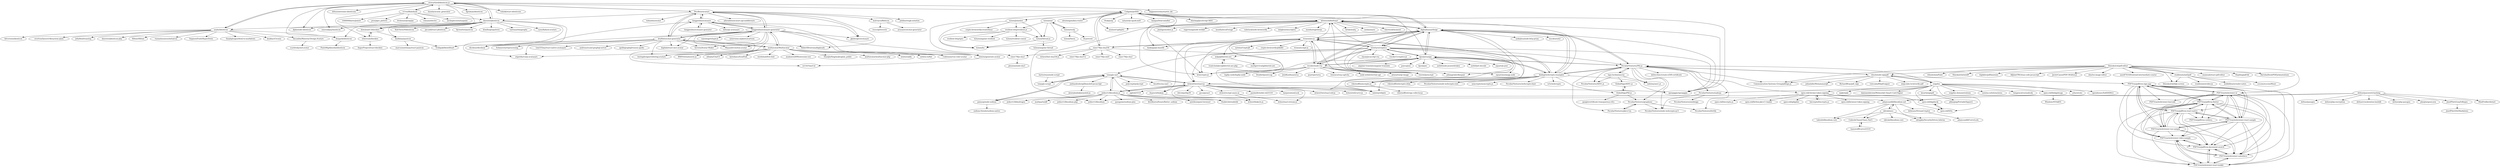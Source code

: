 digraph G {
"stewartlord/identicon.js" -> "dmester/jdenticon"
"stewartlord/identicon.js" -> "yzalis/Identicon"
"stewartlord/identicon.js" -> "download13/blockies"
"stewartlord/identicon.js" -> "donpark/identicon"
"stewartlord/identicon.js" -> "drhus/awesome-identicons"
"stewartlord/identicon.js" -> "Ajido/node-identicon"
"stewartlord/identicon.js" -> "emeraldpay/hashicon"
"stewartlord/identicon.js" -> "haoziiy/avatar_generator"
"stewartlord/identicon.js" -> "e1ven/Robohash"
"stewartlord/identicon.js" -> "dgraham/identicon"
"stewartlord/identicon.js" -> "DiceBear/avatars"
"stewartlord/identicon.js" -> "tuhnik/react-identicons"
"stewartlord/identicon.js" -> "Caligatio/jsSHA"
"stewartlord/identicon.js" -> "ethereum/blockies"
"stewartlord/identicon.js" -> "dappuniversity/starter_kit" ["e"=1]
"ivantcholakov/gibberish-aes-php" -> "mdp/gibberish-aes"
"mdp/gibberish-aes" -> "ivantcholakov/gibberish-aes-php"
"mdp/gibberish-aes" -> "markpercival/gibberish-aes"
"Caligatio/jsSHA" -> "bitwiseshiftleft/sjcl"
"Caligatio/jsSHA" -> "blueimp/JavaScript-MD5" ["e"=1]
"Caligatio/jsSHA" -> "dankogai/js-base64" ["e"=1]
"Caligatio/jsSHA" -> "digitalbazaar/forge"
"Caligatio/jsSHA" -> "h2non/jshashes"
"Caligatio/jsSHA" -> "brix/crypto-js" ["e"=1]
"Caligatio/jsSHA" -> "emn178/js-sha256"
"Caligatio/jsSHA" -> "openpgpjs/openpgpjs" ["e"=1]
"Caligatio/jsSHA" -> "alexmingoia/koa-router" ["e"=1]
"Caligatio/jsSHA" -> "emn178/js-sha3"
"Caligatio/jsSHA" -> "wwwtyro/cryptico"
"Caligatio/jsSHA" -> "mishoo/UglifyJS2" ["e"=1]
"Caligatio/jsSHA" -> "Stuk/jszip" ["e"=1]
"Caligatio/jsSHA" -> "satazor/js-spark-md5" ["e"=1]
"Caligatio/jsSHA" -> "kangax/html-minifier" ["e"=1]
"DiceBear/avatars" -> "fangpenlin/avataaars"
"DiceBear/avatars" -> "fangpenlin/avataaars-generator"
"DiceBear/avatars" -> "adorableio/avatars-api-middleware"
"DiceBear/avatars" -> "draftbit/avatar-generator"
"DiceBear/avatars" -> "matveyco/8biticon"
"DiceBear/avatars" -> "stewartlord/identicon.js"
"DiceBear/avatars" -> "gkoberger/avataaars"
"DiceBear/avatars" -> "RobertBroersma/bigheads" ["e"=1]
"DiceBear/avatars" -> "pshihn/rough-notation" ["e"=1]
"DiceBear/avatars" -> "tobiaslins/avatar"
"DiceBear/avatars" -> "dmester/jdenticon"
"fangpenlin/avataaars-generator" -> "fangpenlin/avataaars"
"fangpenlin/avataaars-generator" -> "draftbit/avatar-generator"
"fangpenlin/avataaars-generator" -> "multiavatar/Multiavatar"
"fangpenlin/avataaars-generator" -> "Codennnn/vue-color-avatar" ["e"=1]
"fangpenlin/avataaars-generator" -> "DiceBear/avatars"
"fangpenlin/avataaars-generator" -> "favrora/Avatar-Maker"
"fangpenlin/avataaars-generator" -> "dicebear/dicebear" ["e"=1]
"fangpenlin/avataaars-generator" -> "camwiegert/typical" ["e"=1]
"fangpenlin/avataaars-generator" -> "loweisz/generate-avatar"
"fangpenlin/avataaars-generator" -> "gkoberger/avataaars"
"fangpenlin/avataaars-generator" -> "Mayandev/notion-avatar" ["e"=1]
"fangpenlin/avataaars-generator" -> "dapilab/react-nice-avatar"
"fangpenlin/avataaars-generator" -> "minivision-ai/photo2cartoon" ["e"=1]
"fangpenlin/avataaars-generator" -> "boringdesigners/boring-avatars" ["e"=1]
"fangpenlin/avataaars-generator" -> "oct16/TimeCat" ["e"=1]
"digitalbazaar/forge" -> "bitwiseshiftleft/sjcl"
"digitalbazaar/forge" -> "kjur/jsrsasign"
"digitalbazaar/forge" -> "travist/jsencrypt" ["e"=1]
"digitalbazaar/forge" -> "PeculiarVentures/PKI.js"
"digitalbazaar/forge" -> "openpgpjs/openpgpjs" ["e"=1]
"digitalbazaar/forge" -> "brix/crypto-js" ["e"=1]
"digitalbazaar/forge" -> "wwwtyro/cryptico"
"digitalbazaar/forge" -> "diafygi/webcrypto-examples"
"digitalbazaar/forge" -> "rzcoder/node-rsa"
"digitalbazaar/forge" -> "mscdex/ssh2" ["e"=1]
"digitalbazaar/forge" -> "indutny/elliptic" ["e"=1]
"digitalbazaar/forge" -> "Caligatio/jsSHA"
"digitalbazaar/forge" -> "squaremo/amqp.node" ["e"=1]
"digitalbazaar/forge" -> "ricmoo/aes-js"
"digitalbazaar/forge" -> "nodejitsu/node-http-proxy" ["e"=1]
"e1ven/Robohash" -> "stewartlord/identicon.js"
"e1ven/Robohash" -> "romanz/electrs" ["e"=1]
"e1ven/Robohash" -> "anchepiece/statuspanic" ["e"=1]
"e1ven/Robohash" -> "1440000bytes/joinstr"
"e1ven/Robohash" -> "dmester/jdenticon"
"e1ven/Robohash" -> "pravj/geo_pattern" ["e"=1]
"e1ven/Robohash" -> "dvxhouse/jsonpipe" ["e"=1]
"bitwiseshiftleft/sjcl" -> "openpgpjs/openpgpjs" ["e"=1]
"bitwiseshiftleft/sjcl" -> "digitalbazaar/forge"
"bitwiseshiftleft/sjcl" -> "brix/crypto-js" ["e"=1]
"bitwiseshiftleft/sjcl" -> "travist/jsencrypt" ["e"=1]
"bitwiseshiftleft/sjcl" -> "rogerwang/node-webkit" ["e"=1]
"bitwiseshiftleft/sjcl" -> "mozilla/localForage" ["e"=1]
"bitwiseshiftleft/sjcl" -> "substack/node-browserify" ["e"=1]
"bitwiseshiftleft/sjcl" -> "kripken/emscripten" ["e"=1]
"bitwiseshiftleft/sjcl" -> "mozilla/togetherjs" ["e"=1]
"bitwiseshiftleft/sjcl" -> "kriskowal/q" ["e"=1]
"bitwiseshiftleft/sjcl" -> "mishoo/UglifyJS2" ["e"=1]
"bitwiseshiftleft/sjcl" -> "jedisct1/libsodium" ["e"=1]
"bitwiseshiftleft/sjcl" -> "caolan/async" ["e"=1]
"bitwiseshiftleft/sjcl" -> "timrwood/moment" ["e"=1]
"bitwiseshiftleft/sjcl" -> "jimhigson/oboe.js" ["e"=1]
"kjur/jsrsasign" -> "travist/jsencrypt" ["e"=1]
"kjur/jsrsasign" -> "digitalbazaar/forge"
"kjur/jsrsasign" -> "panva/jose" ["e"=1]
"kjur/jsrsasign" -> "wwwtyro/cryptico"
"kjur/jsrsasign" -> "brix/crypto-js" ["e"=1]
"kjur/jsrsasign" -> "kjur/jsjws"
"kjur/jsrsasign" -> "PeculiarVentures/PKI.js"
"kjur/jsrsasign" -> "rzcoder/node-rsa"
"kjur/jsrsasign" -> "bitwiseshiftleft/sjcl"
"kjur/jsrsasign" -> "auth0/node-jsonwebtoken" ["e"=1]
"kjur/jsrsasign" -> "indutny/elliptic" ["e"=1]
"kjur/jsrsasign" -> "diafygi/webcrypto-examples"
"kjur/jsrsasign" -> "auth0/jwt-decode" ["e"=1]
"kjur/jsrsasign" -> "square/js-jose" ["e"=1]
"kjur/jsrsasign" -> "angular-translate/angular-translate" ["e"=1]
"realdennis/md2pdf" -> "scscms/scscmsMusic"
"realdennis/md2pdf" -> "ShizukuIchi/pdf-editor"
"realdennis/md2pdf" -> "ShizukuIchi/fake-screen"
"realdennis/md2pdf" -> "realdennis/xvideo-js"
"realdennis/md2pdf" -> "webbillion/xrender-notes" ["e"=1]
"wwwtyro/cryptico" -> "travist/jsencrypt" ["e"=1]
"wwwtyro/cryptico" -> "ricmoo/aes-js"
"wwwtyro/cryptico" -> "ziyan/javascript-rsa"
"wwwtyro/cryptico" -> "rzcoder/node-rsa"
"wwwtyro/cryptico" -> "digitalbazaar/forge"
"wwwtyro/cryptico" -> "kjur/jsrsasign"
"wwwtyro/cryptico" -> "juliangruber/keypair"
"wwwtyro/cryptico" -> "bitwiseshiftleft/sjcl"
"wwwtyro/cryptico" -> "mdp/gibberish-aes"
"wwwtyro/cryptico" -> "openpgpjs/openpgpjs" ["e"=1]
"wwwtyro/cryptico" -> "tracker1/cryptico-js"
"wwwtyro/cryptico" -> "dchest/tweetnacl-js"
"wwwtyro/cryptico" -> "vibornoff/asmcrypto.js"
"wwwtyro/cryptico" -> "PeculiarVentures/PKI.js"
"wwwtyro/cryptico" -> "tonyg/js-nacl"
"rzcoder/node-rsa" -> "travist/jsencrypt" ["e"=1]
"rzcoder/node-rsa" -> "quartzjer/ursa"
"rzcoder/node-rsa" -> "wwwtyro/cryptico"
"rzcoder/node-rsa" -> "ricmoo/aes-js"
"rzcoder/node-rsa" -> "digitalbazaar/forge"
"rzcoder/node-rsa" -> "kjur/jsrsasign"
"rzcoder/node-rsa" -> "juliangruber/keypair"
"rzcoder/node-rsa" -> "lemonce/svg-captcha" ["e"=1]
"rzcoder/node-rsa" -> "node-webot/wechat-api" ["e"=1]
"rzcoder/node-rsa" -> "alexeyten/qr-image" ["e"=1]
"rzcoder/node-rsa" -> "squaremo/amqp.node" ["e"=1]
"rzcoder/node-rsa" -> "log4js-node/log4js-node" ["e"=1]
"rzcoder/node-rsa" -> "DoubleSpout/ccap" ["e"=1]
"rzcoder/node-rsa" -> "JoshKaufman/ursa"
"rzcoder/node-rsa" -> "brix/crypto-js" ["e"=1]
"jedisct1/libsodium.js" -> "tonyg/js-nacl"
"jedisct1/libsodium.js" -> "dchest/tweetnacl-js"
"jedisct1/libsodium.js" -> "paixaop/node-sodium"
"jedisct1/libsodium.js" -> "paragonie/sodium-plus"
"jedisct1/libsodium.js" -> "firstfloorsoftware/flutter_sodium"
"jedisct1/libsodium.js" -> "antelle/argon2-browser" ["e"=1]
"jedisct1/libsodium.js" -> "jedisct1/libsodium" ["e"=1]
"jedisct1/libsodium.js" -> "adamcaudill/libsodium-net"
"jedisct1/libsodium.js" -> "StableLib/stablelib"
"jedisct1/libsodium.js" -> "jedisct1/libhydrogen" ["e"=1]
"jedisct1/libsodium.js" -> "multiparty/jiff" ["e"=1]
"jedisct1/libsodium.js" -> "jedisct1/libsodium-php" ["e"=1]
"loweisz/generate-avatar" -> "oct16/TimeCat" ["e"=1]
"dmester/jdenticon" -> "stewartlord/identicon.js"
"dmester/jdenticon" -> "danfinlay/jazzicon"
"dmester/jdenticon" -> "emeraldpay/hashicon"
"dmester/jdenticon" -> "donpark/identicon"
"dmester/jdenticon" -> "download13/blockies"
"dmester/jdenticon" -> "Schlipak/IdentiHeart"
"dmester/jdenticon" -> "Ajido/node-identicon"
"dmester/jdenticon" -> "yzalis/Identicon"
"dmester/jdenticon" -> "RobThree/NIdenticon"
"dmester/jdenticon" -> "jmcudd/react-jdenticon"
"dmester/jdenticon" -> "flyswatter/jazzicon"
"dmester/jdenticon" -> "btmills/geopattern" ["e"=1]
"dmester/jdenticon" -> "taironas/tinygraphs"
"dmester/jdenticon" -> "LasseRafn/ui-avatars" ["e"=1]
"dmester/jdenticon" -> "dicebear/dicebear" ["e"=1]
"matveyco/8biticon" -> "arusanov/avatar-generator"
"matveyco/8biticon" -> "rocsci/petrovich" ["e"=1]
"ShizukuIchi/pdf-editor" -> "ShizukuIchi/fake-screen"
"ShizukuIchi/pdf-editor" -> "snamoah/react-pdf-editor"
"ShizukuIchi/pdf-editor" -> "Hopding/pdf-lib" ["e"=1]
"ShizukuIchi/pdf-editor" -> "vbuch/node-signpdf"
"ShizukuIchi/pdf-editor" -> "RavishaHesh/PDFJsAnnotations" ["e"=1]
"ShizukuIchi/pdf-editor" -> "realdennis/md2pdf"
"ShizukuIchi/pdf-editor" -> "viliusle/miniPaint" ["e"=1]
"ShizukuIchi/pdf-editor" -> "ShizukuIchi/winXP" ["e"=1]
"ShizukuIchi/pdf-editor" -> "highkite/pdfAnnotate" ["e"=1]
"ShizukuIchi/pdf-editor" -> "AllJointTW/clean-code-javascript" ["e"=1]
"ShizukuIchi/pdf-editor" -> "JavierCanon/PDF-OEditor.js"
"ShizukuIchi/pdf-editor" -> "PDFTron/webviewer-ui"
"ShizukuIchi/pdf-editor" -> "nhn/tui.image-editor" ["e"=1]
"ShizukuIchi/pdf-editor" -> "Communication-Systems-Group/pdfsign.js"
"ShizukuIchi/pdf-editor" -> "aszx87410/frontend-intermediate-course" ["e"=1]
"ricmoo/aes-js" -> "wwwtyro/cryptico"
"ricmoo/aes-js" -> "rzcoder/node-rsa"
"ricmoo/aes-js" -> "brix/crypto-js" ["e"=1]
"ricmoo/aes-js" -> "travist/jsencrypt" ["e"=1]
"ricmoo/aes-js" -> "ricmoo/scrypt-js"
"ricmoo/aes-js" -> "diafygi/webcrypto-examples"
"ricmoo/aes-js" -> "sytelus/CryptoJS" ["e"=1]
"ricmoo/aes-js" -> "digitalbazaar/forge"
"ricmoo/aes-js" -> "dankogai/js-base64" ["e"=1]
"ricmoo/aes-js" -> "emn178/js-sha256"
"ricmoo/aes-js" -> "dchest/tweetnacl-js"
"ricmoo/aes-js" -> "mdp/gibberish-aes"
"ricmoo/aes-js" -> "bitwiseshiftleft/sjcl"
"ricmoo/aes-js" -> "dcposch/blakejs"
"ricmoo/aes-js" -> "crypto-browserify/pbkdf2"
"donpark/identicon" -> "PauloMigAlmeida/identicon"
"download13/blockies" -> "ethereum/blockies"
"download13/blockies" -> "danfinlay/jazzicon"
"paixaop/node-sodium" -> "tonyg/js-nacl"
"paixaop/node-sodium" -> "sodium-friends/sodium-native"
"PeculiarVentures/PKI.js" -> "PeculiarVentures/ASN1.js"
"PeculiarVentures/PKI.js" -> "PeculiarVentures/fortify"
"PeculiarVentures/PKI.js" -> "vbuch/node-signpdf"
"PeculiarVentures/PKI.js" -> "digitalbazaar/forge"
"PeculiarVentures/PKI.js" -> "PeculiarVentures/pkcs11js"
"PeculiarVentures/PKI.js" -> "diafygi/webcrypto-examples"
"PeculiarVentures/PKI.js" -> "infotechinc/create-x509-certificate"
"PeculiarVentures/PKI.js" -> "PeculiarVentures/graphene"
"PeculiarVentures/PKI.js" -> "indutny/asn1.js"
"PeculiarVentures/PKI.js" -> "Communication-Systems-Group/pdfsign.js"
"PeculiarVentures/PKI.js" -> "open-eid/chrome-token-signing"
"PeculiarVentures/PKI.js" -> "PeculiarVentures/xadesjs"
"PeculiarVentures/PKI.js" -> "lapo-luchini/asn1js"
"PeculiarVentures/PKI.js" -> "PeculiarVentures/node-webcrypto-p11"
"PeculiarVentures/PKI.js" -> "kjur/jsrsasign"
"diafygi/webcrypto-examples" -> "PeculiarVentures/PKI.js"
"diafygi/webcrypto-examples" -> "PeculiarVentures/webcrypto-liner"
"diafygi/webcrypto-examples" -> "indutny/elliptic" ["e"=1]
"diafygi/webcrypto-examples" -> "w3c/webcrypto"
"diafygi/webcrypto-examples" -> "digitalbazaar/forge"
"diafygi/webcrypto-examples" -> "bitwiseshiftleft/sjcl"
"diafygi/webcrypto-examples" -> "vibornoff/webcrypto-shim"
"diafygi/webcrypto-examples" -> "vibornoff/asmcrypto.js"
"diafygi/webcrypto-examples" -> "ricmoo/aes-js"
"diafygi/webcrypto-examples" -> "openpgpjs/openpgpjs" ["e"=1]
"diafygi/webcrypto-examples" -> "kjur/jsrsasign"
"diafygi/webcrypto-examples" -> "GlobalSign/PKI.js"
"diafygi/webcrypto-examples" -> "PeculiarVentures/node-webcrypto-ossl"
"diafygi/webcrypto-examples" -> "dchest/tweetnacl-js"
"diafygi/webcrypto-examples" -> "asmcrypto/asmcrypto.js"
"joebandenburg/libaxolotl-javascript" -> "alexeykudinkin/axolotl.js"
"ethereum/blockies" -> "download13/blockies"
"ethereum/blockies" -> "AugurProject/react-blockies"
"dchest/tweetnacl-js" -> "tonyg/js-nacl"
"dchest/tweetnacl-js" -> "jedisct1/libsodium.js"
"dchest/tweetnacl-js" -> "dchest/tweetnacl-util-js"
"dchest/tweetnacl-js" -> "indutny/elliptic" ["e"=1]
"dchest/tweetnacl-js" -> "dchest/scrypt-async-js"
"dchest/tweetnacl-js" -> "StableLib/stablelib"
"dchest/tweetnacl-js" -> "dchest/ed2curve-js"
"dchest/tweetnacl-js" -> "dcposch/blakejs"
"dchest/tweetnacl-js" -> "bitcoinjs/bip39" ["e"=1]
"dchest/tweetnacl-js" -> "openpgpjs/openpgpjs" ["e"=1]
"dchest/tweetnacl-js" -> "pyca/pynacl" ["e"=1]
"dchest/tweetnacl-js" -> "paulmillr/noble-ed25519" ["e"=1]
"dchest/tweetnacl-js" -> "agl/ed25519"
"dchest/tweetnacl-js" -> "kaepora/miniLock" ["e"=1]
"dchest/tweetnacl-js" -> "dchest/nacl-stream-js"
"danfinlay/jazzicon" -> "marcusmolchany/react-jazzicon"
"danfinlay/jazzicon" -> "Schlipak/IdentiHeart"
"draftbit/avatar-generator" -> "fangpenlin/avataaars-generator"
"draftbit/avatar-generator" -> "favrora/Avatar-Maker"
"draftbit/avatar-generator" -> "DiceBear/avatars"
"draftbit/avatar-generator" -> "multiavatar/Multiavatar"
"draftbit/avatar-generator" -> "dapilab/react-nice-avatar"
"draftbit/avatar-generator" -> "Mayandev/notion-avatar" ["e"=1]
"draftbit/avatar-generator" -> "orgordin/vuejs-avataaars"
"draftbit/avatar-generator" -> "fangpenlin/avataaars"
"draftbit/avatar-generator" -> "boringdesigners/boring-avatars" ["e"=1]
"draftbit/avatar-generator" -> "Schmavery/reprocessing" ["e"=1]
"draftbit/avatar-generator" -> "tom555my/react-native-avataaars"
"draftbit/avatar-generator" -> "dicebear/dicebear" ["e"=1]
"draftbit/avatar-generator" -> "RobertBroersma/bigheads" ["e"=1]
"draftbit/avatar-generator" -> "andreas/ocaml-graphql-server" ["e"=1]
"draftbit/avatar-generator" -> "apollographql/reason-apollo" ["e"=1]
"emn178/js-sha256" -> "emn178/js-sha512"
"emn178/js-sha256" -> "emn178/js-md5" ["e"=1]
"emn178/js-sha256" -> "emn178/js-sha1"
"emn178/js-sha256" -> "dchest/fast-sha256-js"
"emn178/js-sha256" -> "emn178/js-sha3"
"emn178/js-sha256" -> "indutny/elliptic" ["e"=1]
"emn178/js-sha256" -> "ricmoo/aes-js"
"emn178/js-sha256" -> "Caligatio/jsSHA"
"dcposch/blakejs" -> "dchest/blake2s-js"
"multiavatar/Multiavatar" -> "fangpenlin/avataaars-generator"
"multiavatar/Multiavatar" -> "multiavatar/multiavatar-php" ["e"=1]
"multiavatar/Multiavatar" -> "Codennnn/vue-color-avatar" ["e"=1]
"multiavatar/Multiavatar" -> "wei/socialify" ["e"=1]
"multiavatar/Multiavatar" -> "netless-io/flat" ["e"=1]
"multiavatar/Multiavatar" -> "BMSVieira/moovie.js" ["e"=1]
"multiavatar/Multiavatar" -> "alibaba/ChatUI" ["e"=1]
"multiavatar/Multiavatar" -> "orgordin/vuejs-avataaars"
"multiavatar/Multiavatar" -> "draftbit/avatar-generator"
"multiavatar/Multiavatar" -> "bytedance/IconPark" ["e"=1]
"multiavatar/Multiavatar" -> "wordshub/free-font" ["e"=1]
"multiavatar/Multiavatar" -> "madawei2699/awesome-seo" ["e"=1]
"multiavatar/Multiavatar" -> "boringdesigners/boring-avatars" ["e"=1]
"multiavatar/Multiavatar" -> "loweisz/generate-avatar"
"multiavatar/Multiavatar" -> "DuanJiaNing/makeaplan_public"
"defuse/password-hashing" -> "adamcaudill/libsodium-net"
"defuse/password-hashing" -> "defuse/passgen"
"defuse/password-hashing" -> "defuse/php-encryption" ["e"=1]
"defuse/password-hashing" -> "defuse/crackstation-hashdb"
"defuse/password-hashing" -> "defuse/php-passgen"
"defuse/password-hashing" -> "phxql/argon2-jvm" ["e"=1]
"defuse/password-hashing" -> "JosefPihrt/LinqToRegex"
"defuse/password-hashing" -> "MiniProfiler/dotnet" ["e"=1]
"defuse/password-hashing" -> "jedisct1/libsodium" ["e"=1]
"h2non/jshashes" -> "h2non/hu"
"h2non/jshashes" -> "h2non/thread.js"
"h2non/jshashes" -> "crypto-browserify/createHmac"
"h2non/jshashes" -> "resilient-http/resilient.js"
"PDFTron/pdftron-flutter" -> "PDFTron/webviewer-video-sample"
"PDFTron/pdftron-flutter" -> "PDFTron/pdftron-document-search"
"PDFTron/pdftron-flutter" -> "PDFTron/pdftron-react-native"
"PDFTron/pdftron-flutter" -> "PDFTron/webviewer-react-toolkit"
"PDFTron/pdftron-flutter" -> "PDFTron/webviewer-salesforce"
"PDFTron/pdftron-flutter" -> "PDFTron/webviewer-react-sample"
"PDFTron/pdftron-flutter" -> "PDFTron/webviewer-vue-sample"
"PDFTron/pdftron-flutter" -> "PDFTron/pdftron-sign-app"
"PDFTron/pdftron-flutter" -> "PDFTron/pdftron-cordova"
"PDFTron/pdftron-flutter" -> "PDFTron/webviewer-ui"
"PDFTron/webviewer-vue-sample" -> "PDFTron/webviewer-video-sample"
"PDFTron/webviewer-vue-sample" -> "PDFTron/pdftron-document-search"
"PDFTron/webviewer-vue-sample" -> "PDFTron/webviewer-react-toolkit"
"PDFTron/webviewer-vue-sample" -> "PDFTron/webviewer-salesforce"
"PDFTron/webviewer-vue-sample" -> "PDFTron/pdftron-react-native"
"PDFTron/webviewer-vue-sample" -> "PDFTron/webviewer-react-sample"
"PDFTron/webviewer-vue-sample" -> "PDFTron/pdftron-flutter"
"PDFTron/webviewer-vue-sample" -> "PDFTron/pdftron-sign-app"
"yzalis/Identicon" -> "bitverseio/identicon"
"yzalis/Identicon" -> "overtrue/laravel-filesystem-qiniu" ["e"=1]
"yzalis/Identicon" -> "JellyBool/translug" ["e"=1]
"yzalis/Identicon" -> "donpark/identicon"
"yzalis/Identicon" -> "stewartlord/identicon.js"
"yzalis/Identicon" -> "dmester/jdenticon-php"
"yzalis/Identicon" -> "Hifone/Hifone" ["e"=1]
"yzalis/Identicon" -> "runmybusiness/initialcon"
"yzalis/Identicon" -> "SegmentFault/HyperDown" ["e"=1]
"yzalis/Identicon" -> "thephpleague/html-to-markdown" ["e"=1]
"yzalis/Identicon" -> "kzykhys/Ciconia" ["e"=1]
"yzalis/Identicon" -> "lincanbin/Material-Design-Avatars"
"esig/dss" -> "esig/dss-demonstrations"
"esig/dss" -> "nowina-solutions/nexu"
"esig/dss" -> "open-eid/digidoc4j"
"esig/dss" -> "luisgoncalves/xades4j"
"esig/dss" -> "open-eid/chrome-token-signing"
"esig/dss" -> "PeculiarVentures/xadesjs"
"esig/dss" -> "arhs/sd-dss"
"esig/dss" -> "vbuch/node-signpdf"
"esig/dss" -> "opendnssec/SoftHSMv2" ["e"=1]
"esig/dss" -> "open-eid/SiVa"
"esig/dss" -> "open-eid/libdigidocpp"
"esig/dss" -> "kwart/jsignpdf"
"esig/dss" -> "xipki/xipki" ["e"=1]
"esig/dss" -> "PeculiarVentures/PKI.js"
"esig/dss" -> "damianofalcioni/Websocket-Smart-Card-Signer"
"vbuch/node-signpdf" -> "vizicsaba89/pdf-signer"
"vbuch/node-signpdf" -> "Communication-Systems-Group/pdfsign.js"
"vbuch/node-signpdf" -> "PDFTron/pdftron-sign-app"
"vbuch/node-signpdf" -> "PeculiarVentures/PKI.js"
"vbuch/node-signpdf" -> "ninja-labs-tech/verify-pdf"
"vbuch/node-signpdf" -> "esig/dss"
"vbuch/node-signpdf" -> "julianhille/MuhammaraJS" ["e"=1]
"vbuch/node-signpdf" -> "RichardBray/pdf_sign"
"barrysteyn/node-scrypt" -> "tonyg/js-scrypt"
"resilient-http/resilient.js" -> "resilient-http/spec"
"resilient-http/resilient.js" -> "h2non/angular-resilient"
"resilient-http/resilient.js" -> "h2non/hu"
"resilient-http/resilient.js" -> "h2non/resilient-consul"
"resilient-http/resilient.js" -> "h2non/thread.js"
"tonyg/js-nacl" -> "tonyg/js-scrypt"
"tonyg/js-nacl" -> "dchest/tweetnacl-js"
"tonyg/js-nacl" -> "jedisct1/libsodium.js"
"tonyg/js-nacl" -> "paixaop/node-sodium"
"tonyg/js-nacl" -> "3nsoft/ecma-nacl"
"tonyg/js-nacl" -> "polycrypt/polycrypt"
"tonyg/js-nacl" -> "joebandenburg/libaxolotl-javascript"
"tonyg/js-nacl" -> "agl/ed25519"
"tonyg/js-scrypt" -> "tonyg/js-nacl"
"adamcaudill/libsodium-net" -> "bitbeans/StreamCryptor"
"adamcaudill/libsodium-net" -> "ektrah/nsec"
"adamcaudill/libsodium-net" -> "tabrath/libsodium-core"
"adamcaudill/libsodium-net" -> "CodesInChaos/Chaos.NaCl"
"adamcaudill/libsodium-net" -> "sdrapkin/SecurityDriven.Inferno" ["e"=1]
"CodesInChaos/Chaos.NaCl" -> "hanswolff/curve25519"
"emn178/js-sha3" -> "phusion/node-sha3"
"PDFTron/webviewer-ui" -> "PDFTron/webviewer-video-sample"
"PDFTron/webviewer-ui" -> "PDFTron/webviewer-react-sample"
"PDFTron/webviewer-ui" -> "PDFTron/pdftron-document-search"
"PDFTron/webviewer-ui" -> "PDFTron/pdftron-react-native"
"PDFTron/webviewer-ui" -> "PDFTron/webviewer-react-toolkit"
"PDFTron/webviewer-ui" -> "PDFTron/pdftron-sign-app"
"PDFTron/webviewer-ui" -> "PDFTron/webviewer-salesforce"
"PDFTron/webviewer-ui" -> "PDFTron/webviewer-vue-sample"
"PDFTron/webviewer-ui" -> "PDFTron/pdftron-flutter"
"PDFTron/webviewer-ui" -> "PDFTron/pdftron-cordova"
"PDFTron/webviewer-ui" -> "PDFTron/webviewer-barcode"
"dchest/scrypt-async-js" -> "dchest/blake2s-js"
"dchest/scrypt-async-js" -> "dchest/nacl-stream-js"
"fangpenlin/avataaars" -> "gkoberger/avataaars"
"fangpenlin/avataaars" -> "fangpenlin/avataaars-generator"
"fangpenlin/avataaars" -> "fangpenlin/avataaars-geneator"
"fangpenlin/avataaars" -> "kebu/py-avataaars"
"fangpenlin/avataaars" -> "DiceBear/avatars"
"fangpenlin/avataaars" -> "orgordin/vuejs-avataaars"
"fangpenlin/avataaars" -> "loweisz/generate-avatar"
"GlobalSign/ASN1.js" -> "GlobalSign/PKI.js"
"GlobalSign/PKI.js" -> "GlobalSign/ASN1.js"
"GlobalSign/PKI.js" -> "PeculiarVentures/graphene"
"GlobalSign/PKI.js" -> "google/certificate-transparency-rfcs" ["e"=1]
"vibornoff/asmcrypto.js" -> "vibornoff/entropy-collector.js"
"lapo-luchini/asn1js" -> "PeculiarVentures/ASN1.js"
"lapo-luchini/asn1js" -> "indutny/asn1.js"
"lapo-luchini/asn1js" -> "GlobalSign/ASN1.js"
"lapo-luchini/asn1js" -> "PeculiarVentures/PKI.js"
"open-eid/digidoc4j" -> "open-eid/SiVa"
"ektrah/nsec" -> "adamcaudill/libsodium-net"
"ektrah/nsec" -> "sdrapkin/SecurityDriven.Inferno" ["e"=1]
"ektrah/nsec" -> "tabrath/libsodium-core"
"ektrah/nsec" -> "ektrah/libsodium-core"
"ektrah/nsec" -> "CodesInChaos/Chaos.NaCl"
"PDFTron/pdftron-sign-app" -> "PDFTron/webviewer-video-sample"
"PDFTron/pdftron-sign-app" -> "PDFTron/pdftron-document-search"
"PDFTron/pdftron-sign-app" -> "PDFTron/webviewer-react-sample"
"PDFTron/pdftron-sign-app" -> "PDFTron/webviewer-react-toolkit"
"PDFTron/pdftron-sign-app" -> "PDFTron/webviewer-salesforce"
"PDFTron/pdftron-sign-app" -> "PDFTron/pdftron-react-native"
"PDFTron/pdftron-sign-app" -> "PDFTron/webviewer-vue-sample"
"PDFTron/pdftron-sign-app" -> "PDFTron/pdftron-flutter"
"PDFTron/pdftron-sign-app" -> "PDFTron/webviewer-ui"
"PDFTron/pdftron-sign-app" -> "PDFTron/webviewer-barcode"
"h2non/nar" -> "resilient-http/resilient.js"
"h2non/nar" -> "h2non/rocky"
"h2non/nar" -> "h2non/thread.js"
"h2non/nar" -> "h2non/hu"
"lincanbin/Material-Design-Avatars" -> "scarletsky/md-avatar"
"JosefPihrt/LinqToRegex" -> "JosefPihrt/DotMarkdown"
"kwart/jsignpdf" -> "pflaeging/PortableSigner2"
"PeculiarVentures/pkcs11js" -> "PeculiarVentures/graphene"
"PDFTron/webviewer-react-sample" -> "PDFTron/pdftron-document-search"
"PDFTron/webviewer-react-sample" -> "PDFTron/webviewer-video-sample"
"PDFTron/webviewer-react-sample" -> "PDFTron/webviewer-react-toolkit"
"PDFTron/webviewer-react-sample" -> "PDFTron/webviewer-salesforce"
"PDFTron/webviewer-react-sample" -> "PDFTron/pdftron-react-native"
"PDFTron/webviewer-react-sample" -> "PDFTron/pdftron-sign-app"
"PDFTron/webviewer-react-sample" -> "PDFTron/webviewer-vue-sample"
"PDFTron/webviewer-react-sample" -> "PDFTron/pdftron-flutter"
"PDFTron/webviewer-react-sample" -> "PDFTron/webviewer-ui"
"h2non/rocky" -> "lil-js/event"
"h2non/rocky" -> "h2non/theon"
"h2non/rocky" -> "h2non/nar"
"PeculiarVentures/graphene" -> "PeculiarVentures/pkcs11js"
"PeculiarVentures/graphene" -> "PeculiarVentures/node-webcrypto-p11"
"PeculiarVentures/graphene" -> "PeculiarVentures/fortify"
"fangpenlin/avataaars-geneator" -> "fangpenlin/avataaars"
"PeculiarVentures/xadesjs" -> "PeculiarVentures/xmldsigjs"
"PeculiarVentures/xadesjs" -> "PeculiarVentures/node-webcrypto-p11"
"hanswolff/curve25519" -> "CodesInChaos/Chaos.NaCl"
"h2non/thread.js" -> "h2non/angular-thread"
"h2non/thread.js" -> "h2non/hu"
"bitbeans/StreamCryptor" -> "adamcaudill/CurveLock"
"PDFTron/webviewer-salesforce" -> "PDFTron/webviewer-video-sample"
"PDFTron/webviewer-salesforce" -> "PDFTron/webviewer-react-toolkit"
"PDFTron/webviewer-salesforce" -> "PDFTron/pdftron-document-search"
"PDFTron/pdftron-document-search" -> "PDFTron/webviewer-react-toolkit"
"PDFTron/pdftron-document-search" -> "PDFTron/webviewer-video-sample"
"PDFTron/pdftron-document-search" -> "PDFTron/webviewer-salesforce"
"PDFTron/pdftron-react-native" -> "PDFTron/webviewer-video-sample"
"PDFTron/pdftron-react-native" -> "PDFTron/pdftron-document-search"
"PDFTron/pdftron-react-native" -> "PDFTron/webviewer-react-toolkit"
"PDFTron/pdftron-react-native" -> "PDFTron/webviewer-salesforce"
"PDFTron/pdftron-react-native" -> "PDFTron/pdftron-cordova"
"PDFTron/pdftron-react-native" -> "PDFTron/pdftron-flutter"
"PDFTron/pdftron-react-native" -> "PDFTron/webviewer-react-sample"
"PDFTron/pdftron-react-native" -> "PDFTron/webviewer-vue-sample"
"PDFTron/pdftron-react-native" -> "PDFTron/pdftron-sign-app"
"PDFTron/webviewer-react-toolkit" -> "PDFTron/webviewer-video-sample"
"PDFTron/webviewer-react-toolkit" -> "PDFTron/pdftron-document-search"
"PDFTron/webviewer-react-toolkit" -> "PDFTron/webviewer-salesforce"
"PDFTron/webviewer-video-sample" -> "PDFTron/webviewer-react-toolkit"
"PDFTron/webviewer-video-sample" -> "PDFTron/pdftron-document-search"
"PDFTron/webviewer-video-sample" -> "PDFTron/webviewer-salesforce"
"open-eid/chrome-token-signing" -> "hwcrypto/hwcrypto.js"
"open-eid/chrome-token-signing" -> "open-eid/browser-token-signing"
"open-eid/chrome-token-signing" -> "open-eid/hwcrypto.js"
"open-eid/chrome-token-signing" -> "open-eid/digidoc4j"
"open-eid/chrome-token-signing" -> "open-eid/SiVa"
"open-eid/chrome-token-signing" -> "open-eid/firefox-pkcs11-loader"
"open-eid/chrome-token-signing" -> "open-eid/qdigidoc"
"hwcrypto/hwcrypto.js" -> "open-eid/chrome-token-signing"
"open-eid/libdigidocpp" -> "WindowsNT/AdES"
"open-eid/SiVa" -> "open-eid/digidoc4j"
"stewartlord/identicon.js" ["l"="17.033,-8.191"]
"dmester/jdenticon" ["l"="17.075,-8.181"]
"yzalis/Identicon" ["l"="17.04,-8.222"]
"download13/blockies" ["l"="17.101,-8.21"]
"donpark/identicon" ["l"="17.008,-8.212"]
"drhus/awesome-identicons" ["l"="16.986,-8.155"]
"Ajido/node-identicon" ["l"="17.056,-8.155"]
"emeraldpay/hashicon" ["l"="17.039,-8.16"]
"haoziiy/avatar_generator" ["l"="16.981,-8.187"]
"e1ven/Robohash" ["l"="17.064,-8.246"]
"dgraham/identicon" ["l"="17.013,-8.152"]
"DiceBear/avatars" ["l"="17.1,-8.075"]
"tuhnik/react-identicons" ["l"="17.005,-8.176"]
"Caligatio/jsSHA" ["l"="16.795,-8.379"]
"ethereum/blockies" ["l"="17.123,-8.23"]
"dappuniversity/starter_kit" ["l"="46.155,-24.511"]
"ivantcholakov/gibberish-aes-php" ["l"="16.841,-8.478"]
"mdp/gibberish-aes" ["l"="16.808,-8.476"]
"markpercival/gibberish-aes" ["l"="16.831,-8.49"]
"bitwiseshiftleft/sjcl" ["l"="16.719,-8.506"]
"blueimp/JavaScript-MD5" ["l"="14.383,-8.617"]
"dankogai/js-base64" ["l"="14.398,-8.652"]
"digitalbazaar/forge" ["l"="16.696,-8.455"]
"h2non/jshashes" ["l"="16.762,-8.257"]
"brix/crypto-js" ["l"="14.322,-8.583"]
"emn178/js-sha256" ["l"="16.827,-8.421"]
"openpgpjs/openpgpjs" ["l"="-29.617,-22.229"]
"alexmingoia/koa-router" ["l"="22.983,-35.019"]
"emn178/js-sha3" ["l"="16.843,-8.367"]
"wwwtyro/cryptico" ["l"="16.731,-8.472"]
"mishoo/UglifyJS2" ["l"="11.53,-32.412"]
"Stuk/jszip" ["l"="14.189,-8.631"]
"satazor/js-spark-md5" ["l"="14.262,-8.616"]
"kangax/html-minifier" ["l"="11.304,-36.175"]
"fangpenlin/avataaars" ["l"="17.163,-8.046"]
"fangpenlin/avataaars-generator" ["l"="17.143,-8.02"]
"adorableio/avatars-api-middleware" ["l"="17.138,-8.103"]
"draftbit/avatar-generator" ["l"="17.121,-8.002"]
"matveyco/8biticon" ["l"="17.035,-8.057"]
"gkoberger/avataaars" ["l"="17.132,-8.057"]
"RobertBroersma/bigheads" ["l"="29.488,-27.063"]
"pshihn/rough-notation" ["l"="26.185,-25.758"]
"tobiaslins/avatar" ["l"="17.059,-8.025"]
"multiavatar/Multiavatar" ["l"="17.158,-7.961"]
"Codennnn/vue-color-avatar" ["l"="14.085,-7.917"]
"favrora/Avatar-Maker" ["l"="17.111,-7.968"]
"dicebear/dicebear" ["l"="26.518,-25.775"]
"camwiegert/typical" ["l"="25.85,-25.766"]
"loweisz/generate-avatar" ["l"="17.196,-7.993"]
"Mayandev/notion-avatar" ["l"="31.104,-28.549"]
"dapilab/react-nice-avatar" ["l"="17.176,-8.013"]
"minivision-ai/photo2cartoon" ["l"="33.441,33.073"]
"boringdesigners/boring-avatars" ["l"="29.446,-27.08"]
"oct16/TimeCat" ["l"="14.058,-7.973"]
"kjur/jsrsasign" ["l"="16.656,-8.458"]
"travist/jsencrypt" ["l"="14.353,-8.6"]
"PeculiarVentures/PKI.js" ["l"="16.582,-8.467"]
"diafygi/webcrypto-examples" ["l"="16.665,-8.516"]
"rzcoder/node-rsa" ["l"="16.717,-8.426"]
"mscdex/ssh2" ["l"="10.988,-29.076"]
"indutny/elliptic" ["l"="46.58,-24.709"]
"squaremo/amqp.node" ["l"="25.451,-34.539"]
"ricmoo/aes-js" ["l"="16.762,-8.486"]
"nodejitsu/node-http-proxy" ["l"="11.836,-32.151"]
"romanz/electrs" ["l"="45.069,-28.484"]
"anchepiece/statuspanic" ["l"="11.98,-29.089"]
"1440000bytes/joinstr" ["l"="17.075,-8.285"]
"pravj/geo_pattern" ["l"="30.914,-20.515"]
"dvxhouse/jsonpipe" ["l"="-7.984,13.824"]
"rogerwang/node-webkit" ["l"="11.743,-32.206"]
"mozilla/localForage" ["l"="10.502,-33.903"]
"substack/node-browserify" ["l"="11.664,-32.213"]
"kripken/emscripten" ["l"="11.692,-32.332"]
"mozilla/togetherjs" ["l"="10.774,-33.87"]
"kriskowal/q" ["l"="11.637,-32.253"]
"jedisct1/libsodium" ["l"="-11.884,22.411"]
"caolan/async" ["l"="25.21,-34.496"]
"timrwood/moment" ["l"="11.254,-33.754"]
"jimhigson/oboe.js" ["l"="10.703,-33.965"]
"panva/jose" ["l"="25.546,-34.909"]
"kjur/jsjws" ["l"="16.628,-8.404"]
"auth0/node-jsonwebtoken" ["l"="25.29,-34.673"]
"auth0/jwt-decode" ["l"="25.927,-26.525"]
"square/js-jose" ["l"="25.649,-35.014"]
"angular-translate/angular-translate" ["l"="30.619,-31.86"]
"realdennis/md2pdf" ["l"="16.351,-8.34"]
"scscms/scscmsMusic" ["l"="16.342,-8.308"]
"ShizukuIchi/pdf-editor" ["l"="16.394,-8.383"]
"ShizukuIchi/fake-screen" ["l"="16.384,-8.336"]
"realdennis/xvideo-js" ["l"="16.312,-8.318"]
"webbillion/xrender-notes" ["l"="8.414,16.318"]
"ziyan/javascript-rsa" ["l"="16.747,-8.41"]
"juliangruber/keypair" ["l"="16.758,-8.43"]
"tracker1/cryptico-js" ["l"="16.77,-8.454"]
"dchest/tweetnacl-js" ["l"="16.774,-8.594"]
"vibornoff/asmcrypto.js" ["l"="16.701,-8.549"]
"tonyg/js-nacl" ["l"="16.763,-8.651"]
"quartzjer/ursa" ["l"="16.717,-8.364"]
"lemonce/svg-captcha" ["l"="12.782,-11.48"]
"node-webot/wechat-api" ["l"="12.701,-11.484"]
"alexeyten/qr-image" ["l"="14.193,-8.899"]
"log4js-node/log4js-node" ["l"="25.096,-34.589"]
"DoubleSpout/ccap" ["l"="12.785,-11.505"]
"JoshKaufman/ursa" ["l"="16.688,-8.38"]
"jedisct1/libsodium.js" ["l"="16.812,-8.672"]
"paixaop/node-sodium" ["l"="16.784,-8.696"]
"paragonie/sodium-plus" ["l"="16.843,-8.707"]
"firstfloorsoftware/flutter_sodium" ["l"="16.854,-8.675"]
"antelle/argon2-browser" ["l"="25.637,-34.967"]
"adamcaudill/libsodium-net" ["l"="16.874,-8.797"]
"StableLib/stablelib" ["l"="16.807,-8.637"]
"jedisct1/libhydrogen" ["l"="-33.31,40.935"]
"multiparty/jiff" ["l"="20.943,27.763"]
"jedisct1/libsodium-php" ["l"="-22.282,-42.73"]
"danfinlay/jazzicon" ["l"="17.097,-8.236"]
"Schlipak/IdentiHeart" ["l"="17.08,-8.213"]
"RobThree/NIdenticon" ["l"="17.084,-8.14"]
"jmcudd/react-jdenticon" ["l"="17.084,-8.159"]
"flyswatter/jazzicon" ["l"="17.1,-8.161"]
"btmills/geopattern" ["l"="10.382,-33.618"]
"taironas/tinygraphs" ["l"="17.152,-8.191"]
"LasseRafn/ui-avatars" ["l"="-25.727,-40.303"]
"arusanov/avatar-generator" ["l"="16.998,-8.033"]
"rocsci/petrovich" ["l"="6.518,-23.532"]
"snamoah/react-pdf-editor" ["l"="16.411,-8.357"]
"Hopding/pdf-lib" ["l"="26.758,-26.579"]
"vbuch/node-signpdf" ["l"="16.461,-8.443"]
"RavishaHesh/PDFJsAnnotations" ["l"="10.906,-34.981"]
"viliusle/miniPaint" ["l"="21.866,-33.455"]
"ShizukuIchi/winXP" ["l"="26.309,-26.188"]
"highkite/pdfAnnotate" ["l"="10.919,-34.966"]
"AllJointTW/clean-code-javascript" ["l"="11.581,-5.001"]
"JavierCanon/PDF-OEditor.js" ["l"="16.366,-8.38"]
"PDFTron/webviewer-ui" ["l"="16.335,-8.425"]
"nhn/tui.image-editor" ["l"="21.743,-33.409"]
"Communication-Systems-Group/pdfsign.js" ["l"="16.477,-8.42"]
"aszx87410/frontend-intermediate-course" ["l"="11.53,-4.963"]
"ricmoo/scrypt-js" ["l"="16.79,-8.515"]
"sytelus/CryptoJS" ["l"="14.235,-8.755"]
"dcposch/blakejs" ["l"="16.799,-8.551"]
"crypto-browserify/pbkdf2" ["l"="16.818,-8.512"]
"PauloMigAlmeida/identicon" ["l"="16.974,-8.225"]
"sodium-friends/sodium-native" ["l"="16.792,-8.742"]
"PeculiarVentures/ASN1.js" ["l"="16.586,-8.5"]
"PeculiarVentures/fortify" ["l"="16.562,-8.446"]
"PeculiarVentures/pkcs11js" ["l"="16.548,-8.475"]
"infotechinc/create-x509-certificate" ["l"="16.584,-8.435"]
"PeculiarVentures/graphene" ["l"="16.564,-8.484"]
"indutny/asn1.js" ["l"="16.538,-8.506"]
"open-eid/chrome-token-signing" ["l"="16.511,-8.428"]
"PeculiarVentures/xadesjs" ["l"="16.521,-8.479"]
"lapo-luchini/asn1js" ["l"="16.562,-8.514"]
"PeculiarVentures/node-webcrypto-p11" ["l"="16.545,-8.461"]
"PeculiarVentures/webcrypto-liner" ["l"="16.657,-8.557"]
"w3c/webcrypto" ["l"="16.66,-8.585"]
"vibornoff/webcrypto-shim" ["l"="16.626,-8.524"]
"GlobalSign/PKI.js" ["l"="16.592,-8.536"]
"PeculiarVentures/node-webcrypto-ossl" ["l"="16.632,-8.551"]
"asmcrypto/asmcrypto.js" ["l"="16.624,-8.581"]
"joebandenburg/libaxolotl-javascript" ["l"="16.736,-8.68"]
"alexeykudinkin/axolotl.js" ["l"="16.72,-8.7"]
"AugurProject/react-blockies" ["l"="17.152,-8.249"]
"dchest/tweetnacl-util-js" ["l"="16.804,-8.586"]
"dchest/scrypt-async-js" ["l"="16.827,-8.597"]
"dchest/ed2curve-js" ["l"="16.742,-8.602"]
"bitcoinjs/bip39" ["l"="45.021,-28.76"]
"pyca/pynacl" ["l"="22.476,3.582"]
"paulmillr/noble-ed25519" ["l"="46.378,-24.769"]
"agl/ed25519" ["l"="16.747,-8.629"]
"kaepora/miniLock" ["l"="-29.526,-22.239"]
"dchest/nacl-stream-js" ["l"="16.807,-8.607"]
"marcusmolchany/react-jazzicon" ["l"="17.116,-8.266"]
"orgordin/vuejs-avataaars" ["l"="17.162,-7.992"]
"Schmavery/reprocessing" ["l"="-9.345,12.412"]
"tom555my/react-native-avataaars" ["l"="17.092,-7.987"]
"andreas/ocaml-graphql-server" ["l"="-9.266,12.487"]
"apollographql/reason-apollo" ["l"="-9.33,12.404"]
"emn178/js-sha512" ["l"="16.871,-8.443"]
"emn178/js-md5" ["l"="14.263,-8.743"]
"emn178/js-sha1" ["l"="16.893,-8.414"]
"dchest/fast-sha256-js" ["l"="16.861,-8.404"]
"dchest/blake2s-js" ["l"="16.837,-8.569"]
"multiavatar/multiavatar-php" ["l"="25.758,36.93"]
"wei/socialify" ["l"="-10.242,-5.871"]
"netless-io/flat" ["l"="14.041,-7.929"]
"BMSVieira/moovie.js" ["l"="12.642,-33.952"]
"alibaba/ChatUI" ["l"="14.023,-8.173"]
"bytedance/IconPark" ["l"="14.205,-8.169"]
"wordshub/free-font" ["l"="-33.013,-20.342"]
"madawei2699/awesome-seo" ["l"="27.331,-19.541"]
"DuanJiaNing/makeaplan_public" ["l"="17.176,-7.911"]
"defuse/password-hashing" ["l"="16.901,-8.89"]
"defuse/passgen" ["l"="16.907,-8.923"]
"defuse/php-encryption" ["l"="-27.747,-41.11"]
"defuse/crackstation-hashdb" ["l"="16.873,-8.929"]
"defuse/php-passgen" ["l"="16.93,-8.892"]
"phxql/argon2-jvm" ["l"="25.794,-35.14"]
"JosefPihrt/LinqToRegex" ["l"="16.937,-8.927"]
"MiniProfiler/dotnet" ["l"="25.708,17.978"]
"h2non/hu" ["l"="16.751,-8.216"]
"h2non/thread.js" ["l"="16.76,-8.205"]
"crypto-browserify/createHmac" ["l"="16.732,-8.254"]
"resilient-http/resilient.js" ["l"="16.734,-8.208"]
"PDFTron/pdftron-flutter" ["l"="16.316,-8.43"]
"PDFTron/webviewer-video-sample" ["l"="16.32,-8.459"]
"PDFTron/pdftron-document-search" ["l"="16.332,-8.443"]
"PDFTron/pdftron-react-native" ["l"="16.311,-8.454"]
"PDFTron/webviewer-react-toolkit" ["l"="16.32,-8.449"]
"PDFTron/webviewer-salesforce" ["l"="16.323,-8.438"]
"PDFTron/webviewer-react-sample" ["l"="16.331,-8.455"]
"PDFTron/webviewer-vue-sample" ["l"="16.309,-8.442"]
"PDFTron/pdftron-sign-app" ["l"="16.346,-8.445"]
"PDFTron/pdftron-cordova" ["l"="16.299,-8.426"]
"bitverseio/identicon" ["l"="17.008,-8.245"]
"overtrue/laravel-filesystem-qiniu" ["l"="-26.996,-42.809"]
"JellyBool/translug" ["l"="-26.983,-42.743"]
"dmester/jdenticon-php" ["l"="17.025,-8.251"]
"Hifone/Hifone" ["l"="-26.85,-42.796"]
"runmybusiness/initialcon" ["l"="17.029,-8.273"]
"SegmentFault/HyperDown" ["l"="-26.893,-42.865"]
"thephpleague/html-to-markdown" ["l"="-27.797,-40.778"]
"kzykhys/Ciconia" ["l"="-25.983,-44.073"]
"lincanbin/Material-Design-Avatars" ["l"="17.116,-8.183"]
"esig/dss" ["l"="16.474,-8.483"]
"esig/dss-demonstrations" ["l"="16.442,-8.498"]
"nowina-solutions/nexu" ["l"="16.463,-8.528"]
"open-eid/digidoc4j" ["l"="16.487,-8.449"]
"luisgoncalves/xades4j" ["l"="16.431,-8.478"]
"arhs/sd-dss" ["l"="16.458,-8.508"]
"opendnssec/SoftHSMv2" ["l"="-11.156,-38.116"]
"open-eid/SiVa" ["l"="16.498,-8.458"]
"open-eid/libdigidocpp" ["l"="16.42,-8.508"]
"kwart/jsignpdf" ["l"="16.432,-8.544"]
"xipki/xipki" ["l"="45.181,-24.428"]
"damianofalcioni/Websocket-Smart-Card-Signer" ["l"="16.479,-8.514"]
"vizicsaba89/pdf-signer" ["l"="16.432,-8.428"]
"ninja-labs-tech/verify-pdf" ["l"="16.428,-8.447"]
"julianhille/MuhammaraJS" ["l"="24.083,16.762"]
"RichardBray/pdf_sign" ["l"="16.447,-8.417"]
"barrysteyn/node-scrypt" ["l"="16.724,-8.753"]
"tonyg/js-scrypt" ["l"="16.747,-8.703"]
"resilient-http/spec" ["l"="16.719,-8.192"]
"h2non/angular-resilient" ["l"="16.708,-8.2"]
"h2non/resilient-consul" ["l"="16.711,-8.214"]
"3nsoft/ecma-nacl" ["l"="16.762,-8.678"]
"polycrypt/polycrypt" ["l"="16.709,-8.674"]
"bitbeans/StreamCryptor" ["l"="16.85,-8.827"]
"ektrah/nsec" ["l"="16.898,-8.814"]
"tabrath/libsodium-core" ["l"="16.898,-8.786"]
"CodesInChaos/Chaos.NaCl" ["l"="16.922,-8.802"]
"sdrapkin/SecurityDriven.Inferno" ["l"="25.7,17.933"]
"hanswolff/curve25519" ["l"="16.946,-8.804"]
"phusion/node-sha3" ["l"="16.87,-8.339"]
"PDFTron/webviewer-barcode" ["l"="16.355,-8.428"]
"fangpenlin/avataaars-geneator" ["l"="17.206,-8.051"]
"kebu/py-avataaars" ["l"="17.188,-8.074"]
"GlobalSign/ASN1.js" ["l"="16.568,-8.549"]
"google/certificate-transparency-rfcs" ["l"="-5.627,-42.382"]
"vibornoff/entropy-collector.js" ["l"="16.7,-8.578"]
"ektrah/libsodium-core" ["l"="16.913,-8.835"]
"h2non/nar" ["l"="16.742,-8.171"]
"h2non/rocky" ["l"="16.729,-8.134"]
"scarletsky/md-avatar" ["l"="17.144,-8.163"]
"JosefPihrt/DotMarkdown" ["l"="16.956,-8.954"]
"pflaeging/PortableSigner2" ["l"="16.407,-8.574"]
"lil-js/event" ["l"="16.708,-8.12"]
"h2non/theon" ["l"="16.725,-8.102"]
"PeculiarVentures/xmldsigjs" ["l"="16.506,-8.504"]
"h2non/angular-thread" ["l"="16.779,-8.192"]
"adamcaudill/CurveLock" ["l"="16.834,-8.847"]
"hwcrypto/hwcrypto.js" ["l"="16.517,-8.402"]
"open-eid/browser-token-signing" ["l"="16.491,-8.393"]
"open-eid/hwcrypto.js" ["l"="16.511,-8.381"]
"open-eid/firefox-pkcs11-loader" ["l"="16.497,-8.409"]
"open-eid/qdigidoc" ["l"="16.533,-8.409"]
"WindowsNT/AdES" ["l"="16.394,-8.52"]
}
